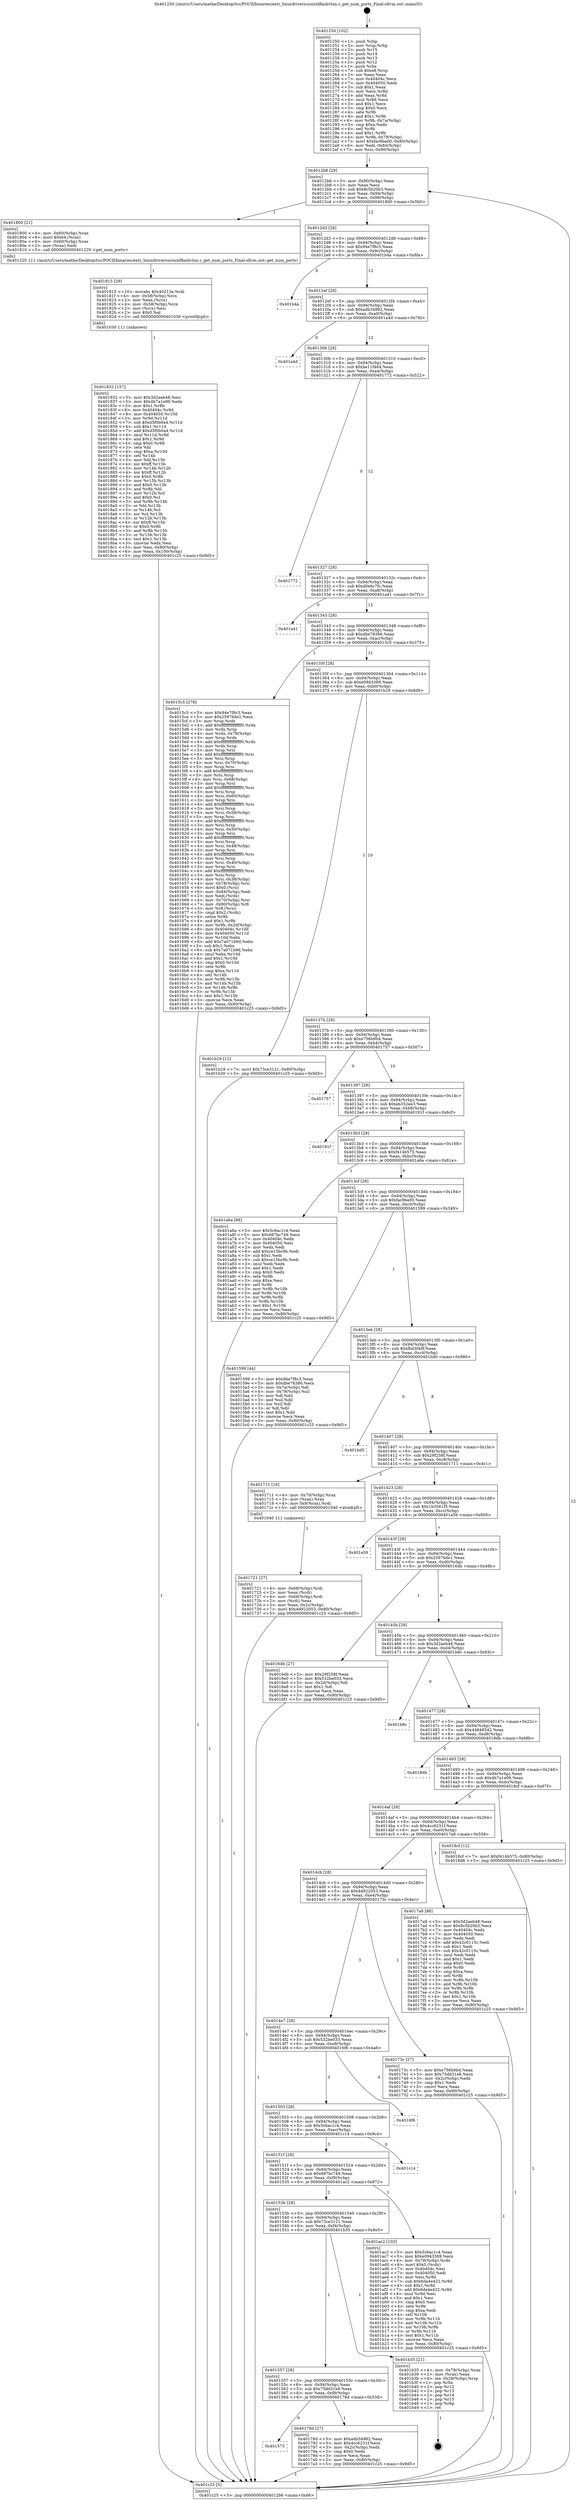 digraph "0x401250" {
  label = "0x401250 (/mnt/c/Users/mathe/Desktop/tcc/POCII/binaries/extr_linuxdriversscsicxlflashvlun.c_get_num_ports_Final-ollvm.out::main(0))"
  labelloc = "t"
  node[shape=record]

  Entry [label="",width=0.3,height=0.3,shape=circle,fillcolor=black,style=filled]
  "0x4012b6" [label="{
     0x4012b6 [29]\l
     | [instrs]\l
     &nbsp;&nbsp;0x4012b6 \<+3\>: mov -0x80(%rbp),%eax\l
     &nbsp;&nbsp;0x4012b9 \<+2\>: mov %eax,%ecx\l
     &nbsp;&nbsp;0x4012bb \<+6\>: sub $0x8c5b20b3,%ecx\l
     &nbsp;&nbsp;0x4012c1 \<+6\>: mov %eax,-0x94(%rbp)\l
     &nbsp;&nbsp;0x4012c7 \<+6\>: mov %ecx,-0x98(%rbp)\l
     &nbsp;&nbsp;0x4012cd \<+6\>: je 0000000000401800 \<main+0x5b0\>\l
  }"]
  "0x401800" [label="{
     0x401800 [21]\l
     | [instrs]\l
     &nbsp;&nbsp;0x401800 \<+4\>: mov -0x60(%rbp),%rax\l
     &nbsp;&nbsp;0x401804 \<+6\>: movl $0x64,(%rax)\l
     &nbsp;&nbsp;0x40180a \<+4\>: mov -0x60(%rbp),%rax\l
     &nbsp;&nbsp;0x40180e \<+2\>: mov (%rax),%edi\l
     &nbsp;&nbsp;0x401810 \<+5\>: call 0000000000401220 \<get_num_ports\>\l
     | [calls]\l
     &nbsp;&nbsp;0x401220 \{1\} (/mnt/c/Users/mathe/Desktop/tcc/POCII/binaries/extr_linuxdriversscsicxlflashvlun.c_get_num_ports_Final-ollvm.out::get_num_ports)\l
  }"]
  "0x4012d3" [label="{
     0x4012d3 [28]\l
     | [instrs]\l
     &nbsp;&nbsp;0x4012d3 \<+5\>: jmp 00000000004012d8 \<main+0x88\>\l
     &nbsp;&nbsp;0x4012d8 \<+6\>: mov -0x94(%rbp),%eax\l
     &nbsp;&nbsp;0x4012de \<+5\>: sub $0x94e7f8c3,%eax\l
     &nbsp;&nbsp;0x4012e3 \<+6\>: mov %eax,-0x9c(%rbp)\l
     &nbsp;&nbsp;0x4012e9 \<+6\>: je 0000000000401b4a \<main+0x8fa\>\l
  }"]
  Exit [label="",width=0.3,height=0.3,shape=circle,fillcolor=black,style=filled,peripheries=2]
  "0x401b4a" [label="{
     0x401b4a\l
  }", style=dashed]
  "0x4012ef" [label="{
     0x4012ef [28]\l
     | [instrs]\l
     &nbsp;&nbsp;0x4012ef \<+5\>: jmp 00000000004012f4 \<main+0xa4\>\l
     &nbsp;&nbsp;0x4012f4 \<+6\>: mov -0x94(%rbp),%eax\l
     &nbsp;&nbsp;0x4012fa \<+5\>: sub $0xadb34982,%eax\l
     &nbsp;&nbsp;0x4012ff \<+6\>: mov %eax,-0xa0(%rbp)\l
     &nbsp;&nbsp;0x401305 \<+6\>: je 0000000000401a4d \<main+0x7fd\>\l
  }"]
  "0x401832" [label="{
     0x401832 [157]\l
     | [instrs]\l
     &nbsp;&nbsp;0x401832 \<+5\>: mov $0x3d2aeb48,%esi\l
     &nbsp;&nbsp;0x401837 \<+5\>: mov $0x4b7a1e99,%edx\l
     &nbsp;&nbsp;0x40183c \<+3\>: mov $0x1,%r8b\l
     &nbsp;&nbsp;0x40183f \<+8\>: mov 0x40404c,%r9d\l
     &nbsp;&nbsp;0x401847 \<+8\>: mov 0x404050,%r10d\l
     &nbsp;&nbsp;0x40184f \<+3\>: mov %r9d,%r11d\l
     &nbsp;&nbsp;0x401852 \<+7\>: sub $0xd5f0b0a4,%r11d\l
     &nbsp;&nbsp;0x401859 \<+4\>: sub $0x1,%r11d\l
     &nbsp;&nbsp;0x40185d \<+7\>: add $0xd5f0b0a4,%r11d\l
     &nbsp;&nbsp;0x401864 \<+4\>: imul %r11d,%r9d\l
     &nbsp;&nbsp;0x401868 \<+4\>: and $0x1,%r9d\l
     &nbsp;&nbsp;0x40186c \<+4\>: cmp $0x0,%r9d\l
     &nbsp;&nbsp;0x401870 \<+3\>: sete %bl\l
     &nbsp;&nbsp;0x401873 \<+4\>: cmp $0xa,%r10d\l
     &nbsp;&nbsp;0x401877 \<+4\>: setl %r14b\l
     &nbsp;&nbsp;0x40187b \<+3\>: mov %bl,%r15b\l
     &nbsp;&nbsp;0x40187e \<+4\>: xor $0xff,%r15b\l
     &nbsp;&nbsp;0x401882 \<+3\>: mov %r14b,%r12b\l
     &nbsp;&nbsp;0x401885 \<+4\>: xor $0xff,%r12b\l
     &nbsp;&nbsp;0x401889 \<+4\>: xor $0x0,%r8b\l
     &nbsp;&nbsp;0x40188d \<+3\>: mov %r15b,%r13b\l
     &nbsp;&nbsp;0x401890 \<+4\>: and $0x0,%r13b\l
     &nbsp;&nbsp;0x401894 \<+3\>: and %r8b,%bl\l
     &nbsp;&nbsp;0x401897 \<+3\>: mov %r12b,%cl\l
     &nbsp;&nbsp;0x40189a \<+3\>: and $0x0,%cl\l
     &nbsp;&nbsp;0x40189d \<+3\>: and %r8b,%r14b\l
     &nbsp;&nbsp;0x4018a0 \<+3\>: or %bl,%r13b\l
     &nbsp;&nbsp;0x4018a3 \<+3\>: or %r14b,%cl\l
     &nbsp;&nbsp;0x4018a6 \<+3\>: xor %cl,%r13b\l
     &nbsp;&nbsp;0x4018a9 \<+3\>: or %r12b,%r15b\l
     &nbsp;&nbsp;0x4018ac \<+4\>: xor $0xff,%r15b\l
     &nbsp;&nbsp;0x4018b0 \<+4\>: or $0x0,%r8b\l
     &nbsp;&nbsp;0x4018b4 \<+3\>: and %r8b,%r15b\l
     &nbsp;&nbsp;0x4018b7 \<+3\>: or %r15b,%r13b\l
     &nbsp;&nbsp;0x4018ba \<+4\>: test $0x1,%r13b\l
     &nbsp;&nbsp;0x4018be \<+3\>: cmovne %edx,%esi\l
     &nbsp;&nbsp;0x4018c1 \<+3\>: mov %esi,-0x80(%rbp)\l
     &nbsp;&nbsp;0x4018c4 \<+6\>: mov %eax,-0x100(%rbp)\l
     &nbsp;&nbsp;0x4018ca \<+5\>: jmp 0000000000401c25 \<main+0x9d5\>\l
  }"]
  "0x401a4d" [label="{
     0x401a4d\l
  }", style=dashed]
  "0x40130b" [label="{
     0x40130b [28]\l
     | [instrs]\l
     &nbsp;&nbsp;0x40130b \<+5\>: jmp 0000000000401310 \<main+0xc0\>\l
     &nbsp;&nbsp;0x401310 \<+6\>: mov -0x94(%rbp),%eax\l
     &nbsp;&nbsp;0x401316 \<+5\>: sub $0xbe11f464,%eax\l
     &nbsp;&nbsp;0x40131b \<+6\>: mov %eax,-0xa4(%rbp)\l
     &nbsp;&nbsp;0x401321 \<+6\>: je 0000000000401772 \<main+0x522\>\l
  }"]
  "0x401815" [label="{
     0x401815 [29]\l
     | [instrs]\l
     &nbsp;&nbsp;0x401815 \<+10\>: movabs $0x40213e,%rdi\l
     &nbsp;&nbsp;0x40181f \<+4\>: mov -0x58(%rbp),%rcx\l
     &nbsp;&nbsp;0x401823 \<+2\>: mov %eax,(%rcx)\l
     &nbsp;&nbsp;0x401825 \<+4\>: mov -0x58(%rbp),%rcx\l
     &nbsp;&nbsp;0x401829 \<+2\>: mov (%rcx),%esi\l
     &nbsp;&nbsp;0x40182b \<+2\>: mov $0x0,%al\l
     &nbsp;&nbsp;0x40182d \<+5\>: call 0000000000401030 \<printf@plt\>\l
     | [calls]\l
     &nbsp;&nbsp;0x401030 \{1\} (unknown)\l
  }"]
  "0x401772" [label="{
     0x401772\l
  }", style=dashed]
  "0x401327" [label="{
     0x401327 [28]\l
     | [instrs]\l
     &nbsp;&nbsp;0x401327 \<+5\>: jmp 000000000040132c \<main+0xdc\>\l
     &nbsp;&nbsp;0x40132c \<+6\>: mov -0x94(%rbp),%eax\l
     &nbsp;&nbsp;0x401332 \<+5\>: sub $0xd0e6c7fc,%eax\l
     &nbsp;&nbsp;0x401337 \<+6\>: mov %eax,-0xa8(%rbp)\l
     &nbsp;&nbsp;0x40133d \<+6\>: je 0000000000401a41 \<main+0x7f1\>\l
  }"]
  "0x401573" [label="{
     0x401573\l
  }", style=dashed]
  "0x401a41" [label="{
     0x401a41\l
  }", style=dashed]
  "0x401343" [label="{
     0x401343 [28]\l
     | [instrs]\l
     &nbsp;&nbsp;0x401343 \<+5\>: jmp 0000000000401348 \<main+0xf8\>\l
     &nbsp;&nbsp;0x401348 \<+6\>: mov -0x94(%rbp),%eax\l
     &nbsp;&nbsp;0x40134e \<+5\>: sub $0xdbe78386,%eax\l
     &nbsp;&nbsp;0x401353 \<+6\>: mov %eax,-0xac(%rbp)\l
     &nbsp;&nbsp;0x401359 \<+6\>: je 00000000004015c5 \<main+0x375\>\l
  }"]
  "0x40178d" [label="{
     0x40178d [27]\l
     | [instrs]\l
     &nbsp;&nbsp;0x40178d \<+5\>: mov $0xadb34982,%eax\l
     &nbsp;&nbsp;0x401792 \<+5\>: mov $0x4cc6231f,%ecx\l
     &nbsp;&nbsp;0x401797 \<+3\>: mov -0x2c(%rbp),%edx\l
     &nbsp;&nbsp;0x40179a \<+3\>: cmp $0x0,%edx\l
     &nbsp;&nbsp;0x40179d \<+3\>: cmove %ecx,%eax\l
     &nbsp;&nbsp;0x4017a0 \<+3\>: mov %eax,-0x80(%rbp)\l
     &nbsp;&nbsp;0x4017a3 \<+5\>: jmp 0000000000401c25 \<main+0x9d5\>\l
  }"]
  "0x4015c5" [label="{
     0x4015c5 [278]\l
     | [instrs]\l
     &nbsp;&nbsp;0x4015c5 \<+5\>: mov $0x94e7f8c3,%eax\l
     &nbsp;&nbsp;0x4015ca \<+5\>: mov $0x25976de1,%ecx\l
     &nbsp;&nbsp;0x4015cf \<+3\>: mov %rsp,%rdx\l
     &nbsp;&nbsp;0x4015d2 \<+4\>: add $0xfffffffffffffff0,%rdx\l
     &nbsp;&nbsp;0x4015d6 \<+3\>: mov %rdx,%rsp\l
     &nbsp;&nbsp;0x4015d9 \<+4\>: mov %rdx,-0x78(%rbp)\l
     &nbsp;&nbsp;0x4015dd \<+3\>: mov %rsp,%rdx\l
     &nbsp;&nbsp;0x4015e0 \<+4\>: add $0xfffffffffffffff0,%rdx\l
     &nbsp;&nbsp;0x4015e4 \<+3\>: mov %rdx,%rsp\l
     &nbsp;&nbsp;0x4015e7 \<+3\>: mov %rsp,%rsi\l
     &nbsp;&nbsp;0x4015ea \<+4\>: add $0xfffffffffffffff0,%rsi\l
     &nbsp;&nbsp;0x4015ee \<+3\>: mov %rsi,%rsp\l
     &nbsp;&nbsp;0x4015f1 \<+4\>: mov %rsi,-0x70(%rbp)\l
     &nbsp;&nbsp;0x4015f5 \<+3\>: mov %rsp,%rsi\l
     &nbsp;&nbsp;0x4015f8 \<+4\>: add $0xfffffffffffffff0,%rsi\l
     &nbsp;&nbsp;0x4015fc \<+3\>: mov %rsi,%rsp\l
     &nbsp;&nbsp;0x4015ff \<+4\>: mov %rsi,-0x68(%rbp)\l
     &nbsp;&nbsp;0x401603 \<+3\>: mov %rsp,%rsi\l
     &nbsp;&nbsp;0x401606 \<+4\>: add $0xfffffffffffffff0,%rsi\l
     &nbsp;&nbsp;0x40160a \<+3\>: mov %rsi,%rsp\l
     &nbsp;&nbsp;0x40160d \<+4\>: mov %rsi,-0x60(%rbp)\l
     &nbsp;&nbsp;0x401611 \<+3\>: mov %rsp,%rsi\l
     &nbsp;&nbsp;0x401614 \<+4\>: add $0xfffffffffffffff0,%rsi\l
     &nbsp;&nbsp;0x401618 \<+3\>: mov %rsi,%rsp\l
     &nbsp;&nbsp;0x40161b \<+4\>: mov %rsi,-0x58(%rbp)\l
     &nbsp;&nbsp;0x40161f \<+3\>: mov %rsp,%rsi\l
     &nbsp;&nbsp;0x401622 \<+4\>: add $0xfffffffffffffff0,%rsi\l
     &nbsp;&nbsp;0x401626 \<+3\>: mov %rsi,%rsp\l
     &nbsp;&nbsp;0x401629 \<+4\>: mov %rsi,-0x50(%rbp)\l
     &nbsp;&nbsp;0x40162d \<+3\>: mov %rsp,%rsi\l
     &nbsp;&nbsp;0x401630 \<+4\>: add $0xfffffffffffffff0,%rsi\l
     &nbsp;&nbsp;0x401634 \<+3\>: mov %rsi,%rsp\l
     &nbsp;&nbsp;0x401637 \<+4\>: mov %rsi,-0x48(%rbp)\l
     &nbsp;&nbsp;0x40163b \<+3\>: mov %rsp,%rsi\l
     &nbsp;&nbsp;0x40163e \<+4\>: add $0xfffffffffffffff0,%rsi\l
     &nbsp;&nbsp;0x401642 \<+3\>: mov %rsi,%rsp\l
     &nbsp;&nbsp;0x401645 \<+4\>: mov %rsi,-0x40(%rbp)\l
     &nbsp;&nbsp;0x401649 \<+3\>: mov %rsp,%rsi\l
     &nbsp;&nbsp;0x40164c \<+4\>: add $0xfffffffffffffff0,%rsi\l
     &nbsp;&nbsp;0x401650 \<+3\>: mov %rsi,%rsp\l
     &nbsp;&nbsp;0x401653 \<+4\>: mov %rsi,-0x38(%rbp)\l
     &nbsp;&nbsp;0x401657 \<+4\>: mov -0x78(%rbp),%rsi\l
     &nbsp;&nbsp;0x40165b \<+6\>: movl $0x0,(%rsi)\l
     &nbsp;&nbsp;0x401661 \<+6\>: mov -0x84(%rbp),%edi\l
     &nbsp;&nbsp;0x401667 \<+2\>: mov %edi,(%rdx)\l
     &nbsp;&nbsp;0x401669 \<+4\>: mov -0x70(%rbp),%rsi\l
     &nbsp;&nbsp;0x40166d \<+7\>: mov -0x90(%rbp),%r8\l
     &nbsp;&nbsp;0x401674 \<+3\>: mov %r8,(%rsi)\l
     &nbsp;&nbsp;0x401677 \<+3\>: cmpl $0x2,(%rdx)\l
     &nbsp;&nbsp;0x40167a \<+4\>: setne %r9b\l
     &nbsp;&nbsp;0x40167e \<+4\>: and $0x1,%r9b\l
     &nbsp;&nbsp;0x401682 \<+4\>: mov %r9b,-0x2d(%rbp)\l
     &nbsp;&nbsp;0x401686 \<+8\>: mov 0x40404c,%r10d\l
     &nbsp;&nbsp;0x40168e \<+8\>: mov 0x404050,%r11d\l
     &nbsp;&nbsp;0x401696 \<+3\>: mov %r10d,%ebx\l
     &nbsp;&nbsp;0x401699 \<+6\>: add $0x7a071b9d,%ebx\l
     &nbsp;&nbsp;0x40169f \<+3\>: sub $0x1,%ebx\l
     &nbsp;&nbsp;0x4016a2 \<+6\>: sub $0x7a071b9d,%ebx\l
     &nbsp;&nbsp;0x4016a8 \<+4\>: imul %ebx,%r10d\l
     &nbsp;&nbsp;0x4016ac \<+4\>: and $0x1,%r10d\l
     &nbsp;&nbsp;0x4016b0 \<+4\>: cmp $0x0,%r10d\l
     &nbsp;&nbsp;0x4016b4 \<+4\>: sete %r9b\l
     &nbsp;&nbsp;0x4016b8 \<+4\>: cmp $0xa,%r11d\l
     &nbsp;&nbsp;0x4016bc \<+4\>: setl %r14b\l
     &nbsp;&nbsp;0x4016c0 \<+3\>: mov %r9b,%r15b\l
     &nbsp;&nbsp;0x4016c3 \<+3\>: and %r14b,%r15b\l
     &nbsp;&nbsp;0x4016c6 \<+3\>: xor %r14b,%r9b\l
     &nbsp;&nbsp;0x4016c9 \<+3\>: or %r9b,%r15b\l
     &nbsp;&nbsp;0x4016cc \<+4\>: test $0x1,%r15b\l
     &nbsp;&nbsp;0x4016d0 \<+3\>: cmovne %ecx,%eax\l
     &nbsp;&nbsp;0x4016d3 \<+3\>: mov %eax,-0x80(%rbp)\l
     &nbsp;&nbsp;0x4016d6 \<+5\>: jmp 0000000000401c25 \<main+0x9d5\>\l
  }"]
  "0x40135f" [label="{
     0x40135f [28]\l
     | [instrs]\l
     &nbsp;&nbsp;0x40135f \<+5\>: jmp 0000000000401364 \<main+0x114\>\l
     &nbsp;&nbsp;0x401364 \<+6\>: mov -0x94(%rbp),%eax\l
     &nbsp;&nbsp;0x40136a \<+5\>: sub $0xe0943389,%eax\l
     &nbsp;&nbsp;0x40136f \<+6\>: mov %eax,-0xb0(%rbp)\l
     &nbsp;&nbsp;0x401375 \<+6\>: je 0000000000401b29 \<main+0x8d9\>\l
  }"]
  "0x401557" [label="{
     0x401557 [28]\l
     | [instrs]\l
     &nbsp;&nbsp;0x401557 \<+5\>: jmp 000000000040155c \<main+0x30c\>\l
     &nbsp;&nbsp;0x40155c \<+6\>: mov -0x94(%rbp),%eax\l
     &nbsp;&nbsp;0x401562 \<+5\>: sub $0x75dd31e8,%eax\l
     &nbsp;&nbsp;0x401567 \<+6\>: mov %eax,-0xf8(%rbp)\l
     &nbsp;&nbsp;0x40156d \<+6\>: je 000000000040178d \<main+0x53d\>\l
  }"]
  "0x401b29" [label="{
     0x401b29 [12]\l
     | [instrs]\l
     &nbsp;&nbsp;0x401b29 \<+7\>: movl $0x73ce3121,-0x80(%rbp)\l
     &nbsp;&nbsp;0x401b30 \<+5\>: jmp 0000000000401c25 \<main+0x9d5\>\l
  }"]
  "0x40137b" [label="{
     0x40137b [28]\l
     | [instrs]\l
     &nbsp;&nbsp;0x40137b \<+5\>: jmp 0000000000401380 \<main+0x130\>\l
     &nbsp;&nbsp;0x401380 \<+6\>: mov -0x94(%rbp),%eax\l
     &nbsp;&nbsp;0x401386 \<+5\>: sub $0xe756b9b4,%eax\l
     &nbsp;&nbsp;0x40138b \<+6\>: mov %eax,-0xb4(%rbp)\l
     &nbsp;&nbsp;0x401391 \<+6\>: je 0000000000401757 \<main+0x507\>\l
  }"]
  "0x401b35" [label="{
     0x401b35 [21]\l
     | [instrs]\l
     &nbsp;&nbsp;0x401b35 \<+4\>: mov -0x78(%rbp),%rax\l
     &nbsp;&nbsp;0x401b39 \<+2\>: mov (%rax),%eax\l
     &nbsp;&nbsp;0x401b3b \<+4\>: lea -0x28(%rbp),%rsp\l
     &nbsp;&nbsp;0x401b3f \<+1\>: pop %rbx\l
     &nbsp;&nbsp;0x401b40 \<+2\>: pop %r12\l
     &nbsp;&nbsp;0x401b42 \<+2\>: pop %r13\l
     &nbsp;&nbsp;0x401b44 \<+2\>: pop %r14\l
     &nbsp;&nbsp;0x401b46 \<+2\>: pop %r15\l
     &nbsp;&nbsp;0x401b48 \<+1\>: pop %rbp\l
     &nbsp;&nbsp;0x401b49 \<+1\>: ret\l
  }"]
  "0x401757" [label="{
     0x401757\l
  }", style=dashed]
  "0x401397" [label="{
     0x401397 [28]\l
     | [instrs]\l
     &nbsp;&nbsp;0x401397 \<+5\>: jmp 000000000040139c \<main+0x14c\>\l
     &nbsp;&nbsp;0x40139c \<+6\>: mov -0x94(%rbp),%eax\l
     &nbsp;&nbsp;0x4013a2 \<+5\>: sub $0xeb352ee3,%eax\l
     &nbsp;&nbsp;0x4013a7 \<+6\>: mov %eax,-0xb8(%rbp)\l
     &nbsp;&nbsp;0x4013ad \<+6\>: je 000000000040191f \<main+0x6cf\>\l
  }"]
  "0x40153b" [label="{
     0x40153b [28]\l
     | [instrs]\l
     &nbsp;&nbsp;0x40153b \<+5\>: jmp 0000000000401540 \<main+0x2f0\>\l
     &nbsp;&nbsp;0x401540 \<+6\>: mov -0x94(%rbp),%eax\l
     &nbsp;&nbsp;0x401546 \<+5\>: sub $0x73ce3121,%eax\l
     &nbsp;&nbsp;0x40154b \<+6\>: mov %eax,-0xf4(%rbp)\l
     &nbsp;&nbsp;0x401551 \<+6\>: je 0000000000401b35 \<main+0x8e5\>\l
  }"]
  "0x40191f" [label="{
     0x40191f\l
  }", style=dashed]
  "0x4013b3" [label="{
     0x4013b3 [28]\l
     | [instrs]\l
     &nbsp;&nbsp;0x4013b3 \<+5\>: jmp 00000000004013b8 \<main+0x168\>\l
     &nbsp;&nbsp;0x4013b8 \<+6\>: mov -0x94(%rbp),%eax\l
     &nbsp;&nbsp;0x4013be \<+5\>: sub $0xf414b575,%eax\l
     &nbsp;&nbsp;0x4013c3 \<+6\>: mov %eax,-0xbc(%rbp)\l
     &nbsp;&nbsp;0x4013c9 \<+6\>: je 0000000000401a6a \<main+0x81a\>\l
  }"]
  "0x401ac2" [label="{
     0x401ac2 [103]\l
     | [instrs]\l
     &nbsp;&nbsp;0x401ac2 \<+5\>: mov $0x5c6ac1c4,%eax\l
     &nbsp;&nbsp;0x401ac7 \<+5\>: mov $0xe0943389,%ecx\l
     &nbsp;&nbsp;0x401acc \<+4\>: mov -0x78(%rbp),%rdx\l
     &nbsp;&nbsp;0x401ad0 \<+6\>: movl $0x0,(%rdx)\l
     &nbsp;&nbsp;0x401ad6 \<+7\>: mov 0x40404c,%esi\l
     &nbsp;&nbsp;0x401add \<+7\>: mov 0x404050,%edi\l
     &nbsp;&nbsp;0x401ae4 \<+3\>: mov %esi,%r8d\l
     &nbsp;&nbsp;0x401ae7 \<+7\>: sub $0x6da4e422,%r8d\l
     &nbsp;&nbsp;0x401aee \<+4\>: sub $0x1,%r8d\l
     &nbsp;&nbsp;0x401af2 \<+7\>: add $0x6da4e422,%r8d\l
     &nbsp;&nbsp;0x401af9 \<+4\>: imul %r8d,%esi\l
     &nbsp;&nbsp;0x401afd \<+3\>: and $0x1,%esi\l
     &nbsp;&nbsp;0x401b00 \<+3\>: cmp $0x0,%esi\l
     &nbsp;&nbsp;0x401b03 \<+4\>: sete %r9b\l
     &nbsp;&nbsp;0x401b07 \<+3\>: cmp $0xa,%edi\l
     &nbsp;&nbsp;0x401b0a \<+4\>: setl %r10b\l
     &nbsp;&nbsp;0x401b0e \<+3\>: mov %r9b,%r11b\l
     &nbsp;&nbsp;0x401b11 \<+3\>: and %r10b,%r11b\l
     &nbsp;&nbsp;0x401b14 \<+3\>: xor %r10b,%r9b\l
     &nbsp;&nbsp;0x401b17 \<+3\>: or %r9b,%r11b\l
     &nbsp;&nbsp;0x401b1a \<+4\>: test $0x1,%r11b\l
     &nbsp;&nbsp;0x401b1e \<+3\>: cmovne %ecx,%eax\l
     &nbsp;&nbsp;0x401b21 \<+3\>: mov %eax,-0x80(%rbp)\l
     &nbsp;&nbsp;0x401b24 \<+5\>: jmp 0000000000401c25 \<main+0x9d5\>\l
  }"]
  "0x401a6a" [label="{
     0x401a6a [88]\l
     | [instrs]\l
     &nbsp;&nbsp;0x401a6a \<+5\>: mov $0x5c6ac1c4,%eax\l
     &nbsp;&nbsp;0x401a6f \<+5\>: mov $0x687bc749,%ecx\l
     &nbsp;&nbsp;0x401a74 \<+7\>: mov 0x40404c,%edx\l
     &nbsp;&nbsp;0x401a7b \<+7\>: mov 0x404050,%esi\l
     &nbsp;&nbsp;0x401a82 \<+2\>: mov %edx,%edi\l
     &nbsp;&nbsp;0x401a84 \<+6\>: add $0xce15bc9b,%edi\l
     &nbsp;&nbsp;0x401a8a \<+3\>: sub $0x1,%edi\l
     &nbsp;&nbsp;0x401a8d \<+6\>: sub $0xce15bc9b,%edi\l
     &nbsp;&nbsp;0x401a93 \<+3\>: imul %edi,%edx\l
     &nbsp;&nbsp;0x401a96 \<+3\>: and $0x1,%edx\l
     &nbsp;&nbsp;0x401a99 \<+3\>: cmp $0x0,%edx\l
     &nbsp;&nbsp;0x401a9c \<+4\>: sete %r8b\l
     &nbsp;&nbsp;0x401aa0 \<+3\>: cmp $0xa,%esi\l
     &nbsp;&nbsp;0x401aa3 \<+4\>: setl %r9b\l
     &nbsp;&nbsp;0x401aa7 \<+3\>: mov %r8b,%r10b\l
     &nbsp;&nbsp;0x401aaa \<+3\>: and %r9b,%r10b\l
     &nbsp;&nbsp;0x401aad \<+3\>: xor %r9b,%r8b\l
     &nbsp;&nbsp;0x401ab0 \<+3\>: or %r8b,%r10b\l
     &nbsp;&nbsp;0x401ab3 \<+4\>: test $0x1,%r10b\l
     &nbsp;&nbsp;0x401ab7 \<+3\>: cmovne %ecx,%eax\l
     &nbsp;&nbsp;0x401aba \<+3\>: mov %eax,-0x80(%rbp)\l
     &nbsp;&nbsp;0x401abd \<+5\>: jmp 0000000000401c25 \<main+0x9d5\>\l
  }"]
  "0x4013cf" [label="{
     0x4013cf [28]\l
     | [instrs]\l
     &nbsp;&nbsp;0x4013cf \<+5\>: jmp 00000000004013d4 \<main+0x184\>\l
     &nbsp;&nbsp;0x4013d4 \<+6\>: mov -0x94(%rbp),%eax\l
     &nbsp;&nbsp;0x4013da \<+5\>: sub $0xfac9ba00,%eax\l
     &nbsp;&nbsp;0x4013df \<+6\>: mov %eax,-0xc0(%rbp)\l
     &nbsp;&nbsp;0x4013e5 \<+6\>: je 0000000000401599 \<main+0x349\>\l
  }"]
  "0x40151f" [label="{
     0x40151f [28]\l
     | [instrs]\l
     &nbsp;&nbsp;0x40151f \<+5\>: jmp 0000000000401524 \<main+0x2d4\>\l
     &nbsp;&nbsp;0x401524 \<+6\>: mov -0x94(%rbp),%eax\l
     &nbsp;&nbsp;0x40152a \<+5\>: sub $0x687bc749,%eax\l
     &nbsp;&nbsp;0x40152f \<+6\>: mov %eax,-0xf0(%rbp)\l
     &nbsp;&nbsp;0x401535 \<+6\>: je 0000000000401ac2 \<main+0x872\>\l
  }"]
  "0x401599" [label="{
     0x401599 [44]\l
     | [instrs]\l
     &nbsp;&nbsp;0x401599 \<+5\>: mov $0x94e7f8c3,%eax\l
     &nbsp;&nbsp;0x40159e \<+5\>: mov $0xdbe78386,%ecx\l
     &nbsp;&nbsp;0x4015a3 \<+3\>: mov -0x7a(%rbp),%dl\l
     &nbsp;&nbsp;0x4015a6 \<+4\>: mov -0x79(%rbp),%sil\l
     &nbsp;&nbsp;0x4015aa \<+3\>: mov %dl,%dil\l
     &nbsp;&nbsp;0x4015ad \<+3\>: and %sil,%dil\l
     &nbsp;&nbsp;0x4015b0 \<+3\>: xor %sil,%dl\l
     &nbsp;&nbsp;0x4015b3 \<+3\>: or %dl,%dil\l
     &nbsp;&nbsp;0x4015b6 \<+4\>: test $0x1,%dil\l
     &nbsp;&nbsp;0x4015ba \<+3\>: cmovne %ecx,%eax\l
     &nbsp;&nbsp;0x4015bd \<+3\>: mov %eax,-0x80(%rbp)\l
     &nbsp;&nbsp;0x4015c0 \<+5\>: jmp 0000000000401c25 \<main+0x9d5\>\l
  }"]
  "0x4013eb" [label="{
     0x4013eb [28]\l
     | [instrs]\l
     &nbsp;&nbsp;0x4013eb \<+5\>: jmp 00000000004013f0 \<main+0x1a0\>\l
     &nbsp;&nbsp;0x4013f0 \<+6\>: mov -0x94(%rbp),%eax\l
     &nbsp;&nbsp;0x4013f6 \<+5\>: sub $0xfbd3f4df,%eax\l
     &nbsp;&nbsp;0x4013fb \<+6\>: mov %eax,-0xc4(%rbp)\l
     &nbsp;&nbsp;0x401401 \<+6\>: je 0000000000401bd0 \<main+0x980\>\l
  }"]
  "0x401c25" [label="{
     0x401c25 [5]\l
     | [instrs]\l
     &nbsp;&nbsp;0x401c25 \<+5\>: jmp 00000000004012b6 \<main+0x66\>\l
  }"]
  "0x401250" [label="{
     0x401250 [102]\l
     | [instrs]\l
     &nbsp;&nbsp;0x401250 \<+1\>: push %rbp\l
     &nbsp;&nbsp;0x401251 \<+3\>: mov %rsp,%rbp\l
     &nbsp;&nbsp;0x401254 \<+2\>: push %r15\l
     &nbsp;&nbsp;0x401256 \<+2\>: push %r14\l
     &nbsp;&nbsp;0x401258 \<+2\>: push %r13\l
     &nbsp;&nbsp;0x40125a \<+2\>: push %r12\l
     &nbsp;&nbsp;0x40125c \<+1\>: push %rbx\l
     &nbsp;&nbsp;0x40125d \<+7\>: sub $0xe8,%rsp\l
     &nbsp;&nbsp;0x401264 \<+2\>: xor %eax,%eax\l
     &nbsp;&nbsp;0x401266 \<+7\>: mov 0x40404c,%ecx\l
     &nbsp;&nbsp;0x40126d \<+7\>: mov 0x404050,%edx\l
     &nbsp;&nbsp;0x401274 \<+3\>: sub $0x1,%eax\l
     &nbsp;&nbsp;0x401277 \<+3\>: mov %ecx,%r8d\l
     &nbsp;&nbsp;0x40127a \<+3\>: add %eax,%r8d\l
     &nbsp;&nbsp;0x40127d \<+4\>: imul %r8d,%ecx\l
     &nbsp;&nbsp;0x401281 \<+3\>: and $0x1,%ecx\l
     &nbsp;&nbsp;0x401284 \<+3\>: cmp $0x0,%ecx\l
     &nbsp;&nbsp;0x401287 \<+4\>: sete %r9b\l
     &nbsp;&nbsp;0x40128b \<+4\>: and $0x1,%r9b\l
     &nbsp;&nbsp;0x40128f \<+4\>: mov %r9b,-0x7a(%rbp)\l
     &nbsp;&nbsp;0x401293 \<+3\>: cmp $0xa,%edx\l
     &nbsp;&nbsp;0x401296 \<+4\>: setl %r9b\l
     &nbsp;&nbsp;0x40129a \<+4\>: and $0x1,%r9b\l
     &nbsp;&nbsp;0x40129e \<+4\>: mov %r9b,-0x79(%rbp)\l
     &nbsp;&nbsp;0x4012a2 \<+7\>: movl $0xfac9ba00,-0x80(%rbp)\l
     &nbsp;&nbsp;0x4012a9 \<+6\>: mov %edi,-0x84(%rbp)\l
     &nbsp;&nbsp;0x4012af \<+7\>: mov %rsi,-0x90(%rbp)\l
  }"]
  "0x401c14" [label="{
     0x401c14\l
  }", style=dashed]
  "0x401503" [label="{
     0x401503 [28]\l
     | [instrs]\l
     &nbsp;&nbsp;0x401503 \<+5\>: jmp 0000000000401508 \<main+0x2b8\>\l
     &nbsp;&nbsp;0x401508 \<+6\>: mov -0x94(%rbp),%eax\l
     &nbsp;&nbsp;0x40150e \<+5\>: sub $0x5c6ac1c4,%eax\l
     &nbsp;&nbsp;0x401513 \<+6\>: mov %eax,-0xec(%rbp)\l
     &nbsp;&nbsp;0x401519 \<+6\>: je 0000000000401c14 \<main+0x9c4\>\l
  }"]
  "0x401bd0" [label="{
     0x401bd0\l
  }", style=dashed]
  "0x401407" [label="{
     0x401407 [28]\l
     | [instrs]\l
     &nbsp;&nbsp;0x401407 \<+5\>: jmp 000000000040140c \<main+0x1bc\>\l
     &nbsp;&nbsp;0x40140c \<+6\>: mov -0x94(%rbp),%eax\l
     &nbsp;&nbsp;0x401412 \<+5\>: sub $0x29f258f,%eax\l
     &nbsp;&nbsp;0x401417 \<+6\>: mov %eax,-0xc8(%rbp)\l
     &nbsp;&nbsp;0x40141d \<+6\>: je 0000000000401711 \<main+0x4c1\>\l
  }"]
  "0x4016f6" [label="{
     0x4016f6\l
  }", style=dashed]
  "0x401711" [label="{
     0x401711 [16]\l
     | [instrs]\l
     &nbsp;&nbsp;0x401711 \<+4\>: mov -0x70(%rbp),%rax\l
     &nbsp;&nbsp;0x401715 \<+3\>: mov (%rax),%rax\l
     &nbsp;&nbsp;0x401718 \<+4\>: mov 0x8(%rax),%rdi\l
     &nbsp;&nbsp;0x40171c \<+5\>: call 0000000000401040 \<atoi@plt\>\l
     | [calls]\l
     &nbsp;&nbsp;0x401040 \{1\} (unknown)\l
  }"]
  "0x401423" [label="{
     0x401423 [28]\l
     | [instrs]\l
     &nbsp;&nbsp;0x401423 \<+5\>: jmp 0000000000401428 \<main+0x1d8\>\l
     &nbsp;&nbsp;0x401428 \<+6\>: mov -0x94(%rbp),%eax\l
     &nbsp;&nbsp;0x40142e \<+5\>: sub $0x1b3561f5,%eax\l
     &nbsp;&nbsp;0x401433 \<+6\>: mov %eax,-0xcc(%rbp)\l
     &nbsp;&nbsp;0x401439 \<+6\>: je 0000000000401a59 \<main+0x809\>\l
  }"]
  "0x4014e7" [label="{
     0x4014e7 [28]\l
     | [instrs]\l
     &nbsp;&nbsp;0x4014e7 \<+5\>: jmp 00000000004014ec \<main+0x29c\>\l
     &nbsp;&nbsp;0x4014ec \<+6\>: mov -0x94(%rbp),%eax\l
     &nbsp;&nbsp;0x4014f2 \<+5\>: sub $0x532be033,%eax\l
     &nbsp;&nbsp;0x4014f7 \<+6\>: mov %eax,-0xe8(%rbp)\l
     &nbsp;&nbsp;0x4014fd \<+6\>: je 00000000004016f6 \<main+0x4a6\>\l
  }"]
  "0x401a59" [label="{
     0x401a59\l
  }", style=dashed]
  "0x40143f" [label="{
     0x40143f [28]\l
     | [instrs]\l
     &nbsp;&nbsp;0x40143f \<+5\>: jmp 0000000000401444 \<main+0x1f4\>\l
     &nbsp;&nbsp;0x401444 \<+6\>: mov -0x94(%rbp),%eax\l
     &nbsp;&nbsp;0x40144a \<+5\>: sub $0x25976de1,%eax\l
     &nbsp;&nbsp;0x40144f \<+6\>: mov %eax,-0xd0(%rbp)\l
     &nbsp;&nbsp;0x401455 \<+6\>: je 00000000004016db \<main+0x48b\>\l
  }"]
  "0x40173c" [label="{
     0x40173c [27]\l
     | [instrs]\l
     &nbsp;&nbsp;0x40173c \<+5\>: mov $0xe756b9b4,%eax\l
     &nbsp;&nbsp;0x401741 \<+5\>: mov $0x75dd31e8,%ecx\l
     &nbsp;&nbsp;0x401746 \<+3\>: mov -0x2c(%rbp),%edx\l
     &nbsp;&nbsp;0x401749 \<+3\>: cmp $0x1,%edx\l
     &nbsp;&nbsp;0x40174c \<+3\>: cmovl %ecx,%eax\l
     &nbsp;&nbsp;0x40174f \<+3\>: mov %eax,-0x80(%rbp)\l
     &nbsp;&nbsp;0x401752 \<+5\>: jmp 0000000000401c25 \<main+0x9d5\>\l
  }"]
  "0x4016db" [label="{
     0x4016db [27]\l
     | [instrs]\l
     &nbsp;&nbsp;0x4016db \<+5\>: mov $0x29f258f,%eax\l
     &nbsp;&nbsp;0x4016e0 \<+5\>: mov $0x532be033,%ecx\l
     &nbsp;&nbsp;0x4016e5 \<+3\>: mov -0x2d(%rbp),%dl\l
     &nbsp;&nbsp;0x4016e8 \<+3\>: test $0x1,%dl\l
     &nbsp;&nbsp;0x4016eb \<+3\>: cmovne %ecx,%eax\l
     &nbsp;&nbsp;0x4016ee \<+3\>: mov %eax,-0x80(%rbp)\l
     &nbsp;&nbsp;0x4016f1 \<+5\>: jmp 0000000000401c25 \<main+0x9d5\>\l
  }"]
  "0x40145b" [label="{
     0x40145b [28]\l
     | [instrs]\l
     &nbsp;&nbsp;0x40145b \<+5\>: jmp 0000000000401460 \<main+0x210\>\l
     &nbsp;&nbsp;0x401460 \<+6\>: mov -0x94(%rbp),%eax\l
     &nbsp;&nbsp;0x401466 \<+5\>: sub $0x3d2aeb48,%eax\l
     &nbsp;&nbsp;0x40146b \<+6\>: mov %eax,-0xd4(%rbp)\l
     &nbsp;&nbsp;0x401471 \<+6\>: je 0000000000401b8c \<main+0x93c\>\l
  }"]
  "0x401721" [label="{
     0x401721 [27]\l
     | [instrs]\l
     &nbsp;&nbsp;0x401721 \<+4\>: mov -0x68(%rbp),%rdi\l
     &nbsp;&nbsp;0x401725 \<+2\>: mov %eax,(%rdi)\l
     &nbsp;&nbsp;0x401727 \<+4\>: mov -0x68(%rbp),%rdi\l
     &nbsp;&nbsp;0x40172b \<+2\>: mov (%rdi),%eax\l
     &nbsp;&nbsp;0x40172d \<+3\>: mov %eax,-0x2c(%rbp)\l
     &nbsp;&nbsp;0x401730 \<+7\>: movl $0x4d922053,-0x80(%rbp)\l
     &nbsp;&nbsp;0x401737 \<+5\>: jmp 0000000000401c25 \<main+0x9d5\>\l
  }"]
  "0x4014cb" [label="{
     0x4014cb [28]\l
     | [instrs]\l
     &nbsp;&nbsp;0x4014cb \<+5\>: jmp 00000000004014d0 \<main+0x280\>\l
     &nbsp;&nbsp;0x4014d0 \<+6\>: mov -0x94(%rbp),%eax\l
     &nbsp;&nbsp;0x4014d6 \<+5\>: sub $0x4d922053,%eax\l
     &nbsp;&nbsp;0x4014db \<+6\>: mov %eax,-0xe4(%rbp)\l
     &nbsp;&nbsp;0x4014e1 \<+6\>: je 000000000040173c \<main+0x4ec\>\l
  }"]
  "0x401b8c" [label="{
     0x401b8c\l
  }", style=dashed]
  "0x401477" [label="{
     0x401477 [28]\l
     | [instrs]\l
     &nbsp;&nbsp;0x401477 \<+5\>: jmp 000000000040147c \<main+0x22c\>\l
     &nbsp;&nbsp;0x40147c \<+6\>: mov -0x94(%rbp),%eax\l
     &nbsp;&nbsp;0x401482 \<+5\>: sub $0x44848542,%eax\l
     &nbsp;&nbsp;0x401487 \<+6\>: mov %eax,-0xd8(%rbp)\l
     &nbsp;&nbsp;0x40148d \<+6\>: je 00000000004018db \<main+0x68b\>\l
  }"]
  "0x4017a8" [label="{
     0x4017a8 [88]\l
     | [instrs]\l
     &nbsp;&nbsp;0x4017a8 \<+5\>: mov $0x3d2aeb48,%eax\l
     &nbsp;&nbsp;0x4017ad \<+5\>: mov $0x8c5b20b3,%ecx\l
     &nbsp;&nbsp;0x4017b2 \<+7\>: mov 0x40404c,%edx\l
     &nbsp;&nbsp;0x4017b9 \<+7\>: mov 0x404050,%esi\l
     &nbsp;&nbsp;0x4017c0 \<+2\>: mov %edx,%edi\l
     &nbsp;&nbsp;0x4017c2 \<+6\>: add $0x42c0115c,%edi\l
     &nbsp;&nbsp;0x4017c8 \<+3\>: sub $0x1,%edi\l
     &nbsp;&nbsp;0x4017cb \<+6\>: sub $0x42c0115c,%edi\l
     &nbsp;&nbsp;0x4017d1 \<+3\>: imul %edi,%edx\l
     &nbsp;&nbsp;0x4017d4 \<+3\>: and $0x1,%edx\l
     &nbsp;&nbsp;0x4017d7 \<+3\>: cmp $0x0,%edx\l
     &nbsp;&nbsp;0x4017da \<+4\>: sete %r8b\l
     &nbsp;&nbsp;0x4017de \<+3\>: cmp $0xa,%esi\l
     &nbsp;&nbsp;0x4017e1 \<+4\>: setl %r9b\l
     &nbsp;&nbsp;0x4017e5 \<+3\>: mov %r8b,%r10b\l
     &nbsp;&nbsp;0x4017e8 \<+3\>: and %r9b,%r10b\l
     &nbsp;&nbsp;0x4017eb \<+3\>: xor %r9b,%r8b\l
     &nbsp;&nbsp;0x4017ee \<+3\>: or %r8b,%r10b\l
     &nbsp;&nbsp;0x4017f1 \<+4\>: test $0x1,%r10b\l
     &nbsp;&nbsp;0x4017f5 \<+3\>: cmovne %ecx,%eax\l
     &nbsp;&nbsp;0x4017f8 \<+3\>: mov %eax,-0x80(%rbp)\l
     &nbsp;&nbsp;0x4017fb \<+5\>: jmp 0000000000401c25 \<main+0x9d5\>\l
  }"]
  "0x4018db" [label="{
     0x4018db\l
  }", style=dashed]
  "0x401493" [label="{
     0x401493 [28]\l
     | [instrs]\l
     &nbsp;&nbsp;0x401493 \<+5\>: jmp 0000000000401498 \<main+0x248\>\l
     &nbsp;&nbsp;0x401498 \<+6\>: mov -0x94(%rbp),%eax\l
     &nbsp;&nbsp;0x40149e \<+5\>: sub $0x4b7a1e99,%eax\l
     &nbsp;&nbsp;0x4014a3 \<+6\>: mov %eax,-0xdc(%rbp)\l
     &nbsp;&nbsp;0x4014a9 \<+6\>: je 00000000004018cf \<main+0x67f\>\l
  }"]
  "0x4014af" [label="{
     0x4014af [28]\l
     | [instrs]\l
     &nbsp;&nbsp;0x4014af \<+5\>: jmp 00000000004014b4 \<main+0x264\>\l
     &nbsp;&nbsp;0x4014b4 \<+6\>: mov -0x94(%rbp),%eax\l
     &nbsp;&nbsp;0x4014ba \<+5\>: sub $0x4cc6231f,%eax\l
     &nbsp;&nbsp;0x4014bf \<+6\>: mov %eax,-0xe0(%rbp)\l
     &nbsp;&nbsp;0x4014c5 \<+6\>: je 00000000004017a8 \<main+0x558\>\l
  }"]
  "0x4018cf" [label="{
     0x4018cf [12]\l
     | [instrs]\l
     &nbsp;&nbsp;0x4018cf \<+7\>: movl $0xf414b575,-0x80(%rbp)\l
     &nbsp;&nbsp;0x4018d6 \<+5\>: jmp 0000000000401c25 \<main+0x9d5\>\l
  }"]
  Entry -> "0x401250" [label=" 1"]
  "0x4012b6" -> "0x401800" [label=" 1"]
  "0x4012b6" -> "0x4012d3" [label=" 12"]
  "0x401b35" -> Exit [label=" 1"]
  "0x4012d3" -> "0x401b4a" [label=" 0"]
  "0x4012d3" -> "0x4012ef" [label=" 12"]
  "0x401b29" -> "0x401c25" [label=" 1"]
  "0x4012ef" -> "0x401a4d" [label=" 0"]
  "0x4012ef" -> "0x40130b" [label=" 12"]
  "0x401ac2" -> "0x401c25" [label=" 1"]
  "0x40130b" -> "0x401772" [label=" 0"]
  "0x40130b" -> "0x401327" [label=" 12"]
  "0x401a6a" -> "0x401c25" [label=" 1"]
  "0x401327" -> "0x401a41" [label=" 0"]
  "0x401327" -> "0x401343" [label=" 12"]
  "0x4018cf" -> "0x401c25" [label=" 1"]
  "0x401343" -> "0x4015c5" [label=" 1"]
  "0x401343" -> "0x40135f" [label=" 11"]
  "0x401832" -> "0x401c25" [label=" 1"]
  "0x40135f" -> "0x401b29" [label=" 1"]
  "0x40135f" -> "0x40137b" [label=" 10"]
  "0x401800" -> "0x401815" [label=" 1"]
  "0x40137b" -> "0x401757" [label=" 0"]
  "0x40137b" -> "0x401397" [label=" 10"]
  "0x4017a8" -> "0x401c25" [label=" 1"]
  "0x401397" -> "0x40191f" [label=" 0"]
  "0x401397" -> "0x4013b3" [label=" 10"]
  "0x401557" -> "0x401573" [label=" 0"]
  "0x4013b3" -> "0x401a6a" [label=" 1"]
  "0x4013b3" -> "0x4013cf" [label=" 9"]
  "0x401557" -> "0x40178d" [label=" 1"]
  "0x4013cf" -> "0x401599" [label=" 1"]
  "0x4013cf" -> "0x4013eb" [label=" 8"]
  "0x401599" -> "0x401c25" [label=" 1"]
  "0x401250" -> "0x4012b6" [label=" 1"]
  "0x401c25" -> "0x4012b6" [label=" 12"]
  "0x40153b" -> "0x401557" [label=" 1"]
  "0x4015c5" -> "0x401c25" [label=" 1"]
  "0x40153b" -> "0x401b35" [label=" 1"]
  "0x4013eb" -> "0x401bd0" [label=" 0"]
  "0x4013eb" -> "0x401407" [label=" 8"]
  "0x40151f" -> "0x40153b" [label=" 2"]
  "0x401407" -> "0x401711" [label=" 1"]
  "0x401407" -> "0x401423" [label=" 7"]
  "0x40151f" -> "0x401ac2" [label=" 1"]
  "0x401423" -> "0x401a59" [label=" 0"]
  "0x401423" -> "0x40143f" [label=" 7"]
  "0x401503" -> "0x40151f" [label=" 3"]
  "0x40143f" -> "0x4016db" [label=" 1"]
  "0x40143f" -> "0x40145b" [label=" 6"]
  "0x4016db" -> "0x401c25" [label=" 1"]
  "0x401711" -> "0x401721" [label=" 1"]
  "0x401721" -> "0x401c25" [label=" 1"]
  "0x401503" -> "0x401c14" [label=" 0"]
  "0x40145b" -> "0x401b8c" [label=" 0"]
  "0x40145b" -> "0x401477" [label=" 6"]
  "0x4014e7" -> "0x401503" [label=" 3"]
  "0x401477" -> "0x4018db" [label=" 0"]
  "0x401477" -> "0x401493" [label=" 6"]
  "0x4014e7" -> "0x4016f6" [label=" 0"]
  "0x401493" -> "0x4018cf" [label=" 1"]
  "0x401493" -> "0x4014af" [label=" 5"]
  "0x401815" -> "0x401832" [label=" 1"]
  "0x4014af" -> "0x4017a8" [label=" 1"]
  "0x4014af" -> "0x4014cb" [label=" 4"]
  "0x40178d" -> "0x401c25" [label=" 1"]
  "0x4014cb" -> "0x40173c" [label=" 1"]
  "0x4014cb" -> "0x4014e7" [label=" 3"]
  "0x40173c" -> "0x401c25" [label=" 1"]
}
